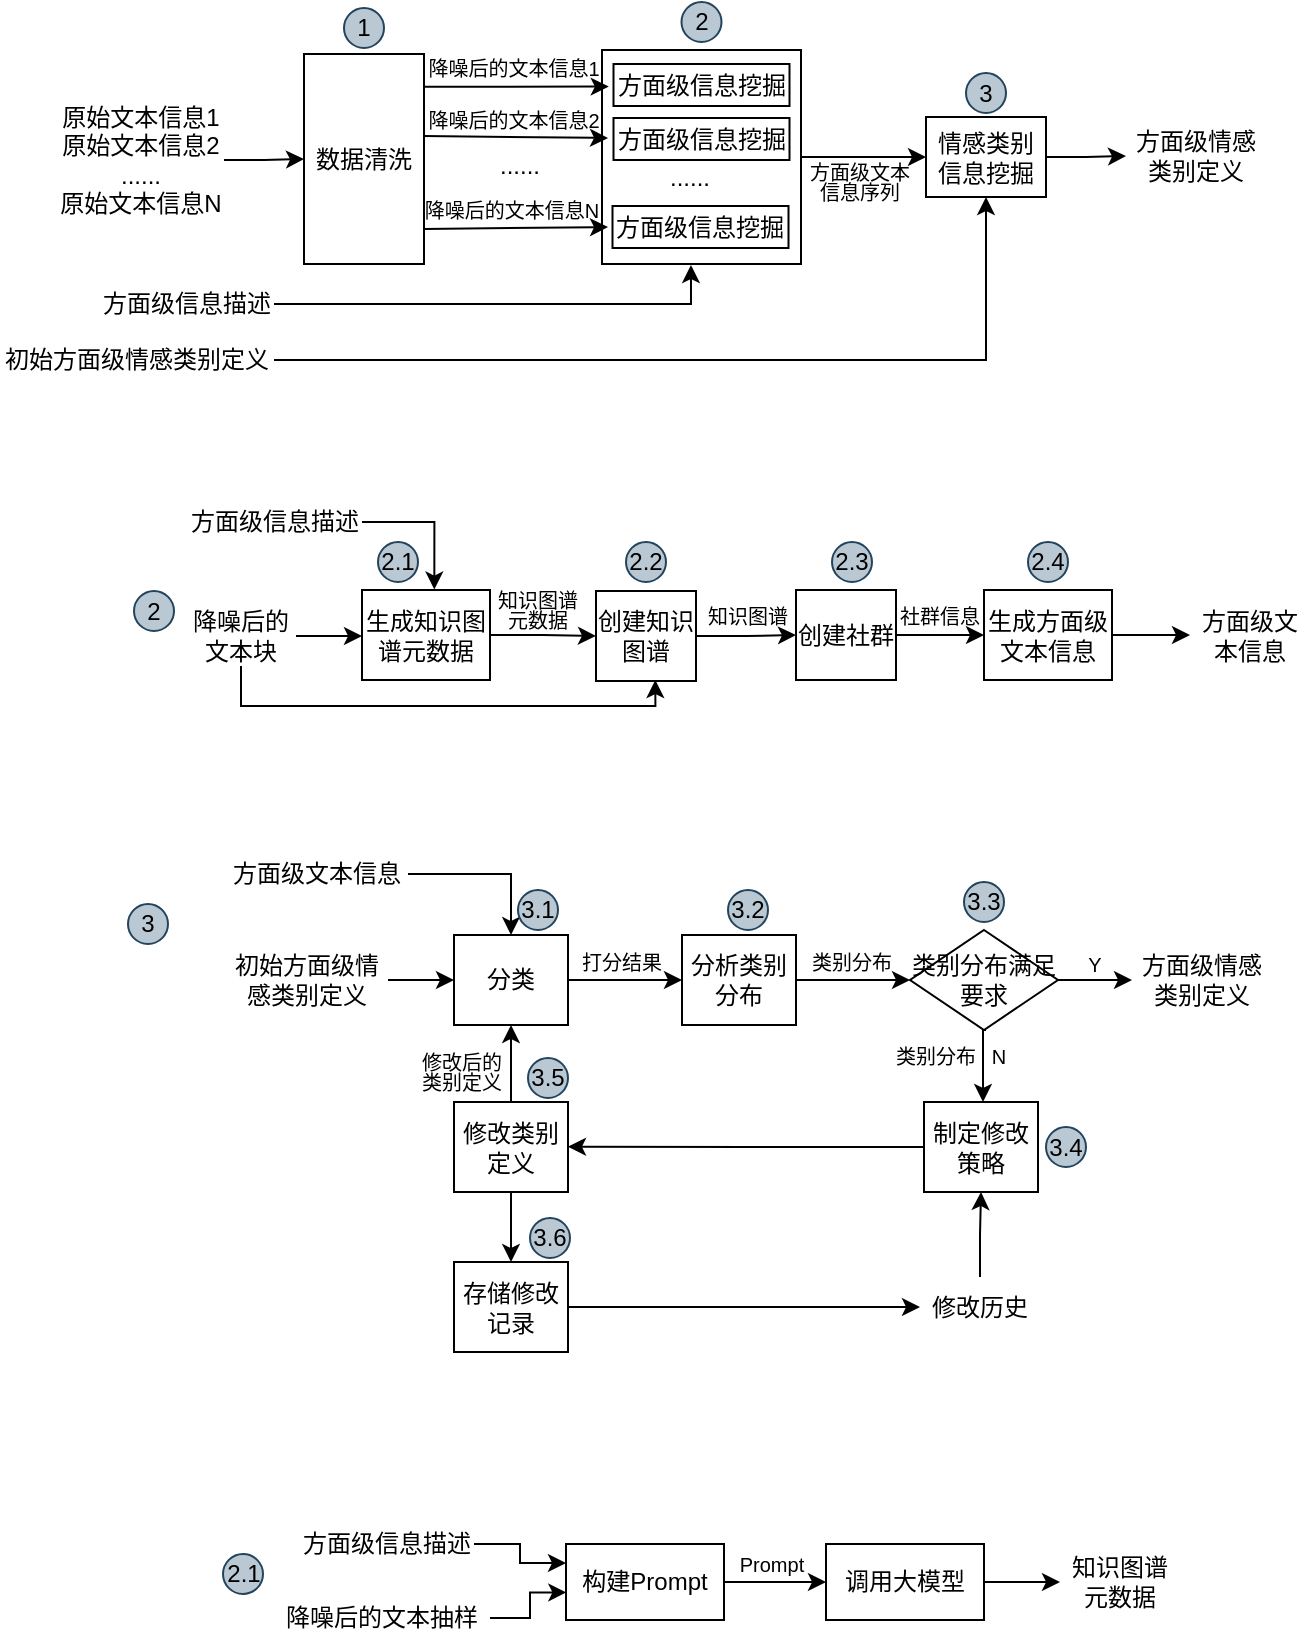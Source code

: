 <mxfile version="24.7.5">
  <diagram name="第 1 页" id="x-QEAbta-AVP9oPIon_w">
    <mxGraphModel dx="1197" dy="771" grid="0" gridSize="10" guides="1" tooltips="1" connect="1" arrows="1" fold="1" page="0" pageScale="1" pageWidth="827" pageHeight="1169" math="0" shadow="0">
      <root>
        <mxCell id="0" />
        <mxCell id="1" parent="0" />
        <mxCell id="vtAz4cOcmQASGgDo1OFz-104" style="edgeStyle=orthogonalEdgeStyle;rounded=0;orthogonalLoop=1;jettySize=auto;html=1;exitX=1;exitY=0.5;exitDx=0;exitDy=0;entryX=0;entryY=0.5;entryDx=0;entryDy=0;" edge="1" parent="1" source="vtAz4cOcmQASGgDo1OFz-1" target="vtAz4cOcmQASGgDo1OFz-2">
          <mxGeometry relative="1" as="geometry" />
        </mxCell>
        <mxCell id="vtAz4cOcmQASGgDo1OFz-1" value="原始文本信息1&lt;div&gt;原始文本信息2&lt;br&gt;&lt;/div&gt;&lt;div&gt;......&lt;/div&gt;&lt;div&gt;原始文本信息N&lt;br&gt;&lt;/div&gt;" style="text;html=1;align=center;verticalAlign=middle;whiteSpace=wrap;rounded=0;" vertex="1" parent="1">
          <mxGeometry x="-215" y="8" width="83" height="62" as="geometry" />
        </mxCell>
        <mxCell id="vtAz4cOcmQASGgDo1OFz-2" value="数据清洗" style="rounded=0;whiteSpace=wrap;html=1;" vertex="1" parent="1">
          <mxGeometry x="-92" y="-14" width="60" height="105" as="geometry" />
        </mxCell>
        <mxCell id="vtAz4cOcmQASGgDo1OFz-14" style="edgeStyle=orthogonalEdgeStyle;rounded=0;orthogonalLoop=1;jettySize=auto;html=1;exitX=1;exitY=0.5;exitDx=0;exitDy=0;entryX=0;entryY=0.5;entryDx=0;entryDy=0;" edge="1" parent="1" source="vtAz4cOcmQASGgDo1OFz-3" target="vtAz4cOcmQASGgDo1OFz-4">
          <mxGeometry relative="1" as="geometry" />
        </mxCell>
        <mxCell id="vtAz4cOcmQASGgDo1OFz-3" value="" style="rounded=0;whiteSpace=wrap;html=1;" vertex="1" parent="1">
          <mxGeometry x="57" y="-16" width="99.5" height="107" as="geometry" />
        </mxCell>
        <mxCell id="vtAz4cOcmQASGgDo1OFz-20" style="edgeStyle=orthogonalEdgeStyle;rounded=0;orthogonalLoop=1;jettySize=auto;html=1;exitX=1;exitY=0.5;exitDx=0;exitDy=0;" edge="1" parent="1" source="vtAz4cOcmQASGgDo1OFz-4" target="vtAz4cOcmQASGgDo1OFz-5">
          <mxGeometry relative="1" as="geometry" />
        </mxCell>
        <mxCell id="vtAz4cOcmQASGgDo1OFz-4" value="情感类别信息挖掘" style="rounded=0;whiteSpace=wrap;html=1;" vertex="1" parent="1">
          <mxGeometry x="219" y="17.5" width="60" height="40" as="geometry" />
        </mxCell>
        <mxCell id="vtAz4cOcmQASGgDo1OFz-5" value="方面级情感类别定义" style="text;html=1;align=center;verticalAlign=middle;whiteSpace=wrap;rounded=0;" vertex="1" parent="1">
          <mxGeometry x="319" y="22" width="70" height="30" as="geometry" />
        </mxCell>
        <mxCell id="vtAz4cOcmQASGgDo1OFz-12" value="方面级信息描述" style="text;html=1;align=center;verticalAlign=middle;whiteSpace=wrap;rounded=0;" vertex="1" parent="1">
          <mxGeometry x="-194" y="96" width="87" height="30" as="geometry" />
        </mxCell>
        <mxCell id="vtAz4cOcmQASGgDo1OFz-15" value="&lt;p style=&quot;line-height: 100%; font-size: 10px;&quot;&gt;&lt;font style=&quot;font-size: 10px;&quot;&gt;方面级文本信息序列&lt;/font&gt;&lt;/p&gt;" style="text;html=1;align=center;verticalAlign=middle;whiteSpace=wrap;rounded=0;spacing=2;fontSize=10;" vertex="1" parent="1">
          <mxGeometry x="160" y="44.5" width="52" height="10" as="geometry" />
        </mxCell>
        <mxCell id="vtAz4cOcmQASGgDo1OFz-18" style="edgeStyle=orthogonalEdgeStyle;rounded=0;orthogonalLoop=1;jettySize=auto;html=1;exitX=1;exitY=0.5;exitDx=0;exitDy=0;entryX=0.5;entryY=1;entryDx=0;entryDy=0;" edge="1" parent="1" source="vtAz4cOcmQASGgDo1OFz-16" target="vtAz4cOcmQASGgDo1OFz-4">
          <mxGeometry relative="1" as="geometry" />
        </mxCell>
        <mxCell id="vtAz4cOcmQASGgDo1OFz-16" value="初始方面级情感类别定义" style="text;html=1;align=center;verticalAlign=middle;whiteSpace=wrap;rounded=0;" vertex="1" parent="1">
          <mxGeometry x="-244" y="124" width="137" height="30" as="geometry" />
        </mxCell>
        <mxCell id="vtAz4cOcmQASGgDo1OFz-19" style="edgeStyle=orthogonalEdgeStyle;rounded=0;orthogonalLoop=1;jettySize=auto;html=1;exitX=1;exitY=0.5;exitDx=0;exitDy=0;entryX=0.447;entryY=1.005;entryDx=0;entryDy=0;entryPerimeter=0;" edge="1" parent="1" source="vtAz4cOcmQASGgDo1OFz-12" target="vtAz4cOcmQASGgDo1OFz-3">
          <mxGeometry relative="1" as="geometry" />
        </mxCell>
        <mxCell id="vtAz4cOcmQASGgDo1OFz-23" value="1" style="ellipse;whiteSpace=wrap;html=1;aspect=fixed;fillColor=#bac8d3;strokeColor=#23445d;" vertex="1" parent="1">
          <mxGeometry x="-72" y="-37" width="20" height="20" as="geometry" />
        </mxCell>
        <mxCell id="vtAz4cOcmQASGgDo1OFz-24" value="2" style="ellipse;whiteSpace=wrap;html=1;aspect=fixed;fillColor=#bac8d3;strokeColor=#23445d;" vertex="1" parent="1">
          <mxGeometry x="96.75" y="-40" width="20" height="20" as="geometry" />
        </mxCell>
        <mxCell id="vtAz4cOcmQASGgDo1OFz-25" value="3" style="ellipse;whiteSpace=wrap;html=1;aspect=fixed;fillColor=#bac8d3;strokeColor=#23445d;" vertex="1" parent="1">
          <mxGeometry x="239" y="-4.5" width="20" height="20" as="geometry" />
        </mxCell>
        <mxCell id="vtAz4cOcmQASGgDo1OFz-26" value="2" style="ellipse;whiteSpace=wrap;html=1;aspect=fixed;fillColor=#bac8d3;strokeColor=#23445d;" vertex="1" parent="1">
          <mxGeometry x="-177" y="254.5" width="20" height="20" as="geometry" />
        </mxCell>
        <mxCell id="vtAz4cOcmQASGgDo1OFz-33" style="edgeStyle=orthogonalEdgeStyle;rounded=0;orthogonalLoop=1;jettySize=auto;html=1;exitX=1;exitY=0.5;exitDx=0;exitDy=0;entryX=0;entryY=0.5;entryDx=0;entryDy=0;" edge="1" parent="1" source="vtAz4cOcmQASGgDo1OFz-27" target="vtAz4cOcmQASGgDo1OFz-28">
          <mxGeometry relative="1" as="geometry" />
        </mxCell>
        <mxCell id="vtAz4cOcmQASGgDo1OFz-27" value="降噪后的文本块" style="text;html=1;align=center;verticalAlign=middle;whiteSpace=wrap;rounded=0;" vertex="1" parent="1">
          <mxGeometry x="-151" y="262" width="55" height="30" as="geometry" />
        </mxCell>
        <mxCell id="vtAz4cOcmQASGgDo1OFz-34" style="edgeStyle=orthogonalEdgeStyle;rounded=0;orthogonalLoop=1;jettySize=auto;html=1;exitX=1;exitY=0.5;exitDx=0;exitDy=0;entryX=0;entryY=0.5;entryDx=0;entryDy=0;" edge="1" parent="1" source="vtAz4cOcmQASGgDo1OFz-28" target="vtAz4cOcmQASGgDo1OFz-29">
          <mxGeometry relative="1" as="geometry" />
        </mxCell>
        <mxCell id="vtAz4cOcmQASGgDo1OFz-28" value="生成知识图谱元数据" style="rounded=0;whiteSpace=wrap;html=1;" vertex="1" parent="1">
          <mxGeometry x="-63" y="254" width="64" height="45" as="geometry" />
        </mxCell>
        <mxCell id="vtAz4cOcmQASGgDo1OFz-37" style="edgeStyle=orthogonalEdgeStyle;rounded=0;orthogonalLoop=1;jettySize=auto;html=1;exitX=1;exitY=0.5;exitDx=0;exitDy=0;entryX=0;entryY=0.5;entryDx=0;entryDy=0;" edge="1" parent="1" source="vtAz4cOcmQASGgDo1OFz-29" target="vtAz4cOcmQASGgDo1OFz-30">
          <mxGeometry relative="1" as="geometry" />
        </mxCell>
        <mxCell id="vtAz4cOcmQASGgDo1OFz-29" value="创建知识图谱" style="rounded=0;whiteSpace=wrap;html=1;" vertex="1" parent="1">
          <mxGeometry x="54" y="254.5" width="50" height="45" as="geometry" />
        </mxCell>
        <mxCell id="vtAz4cOcmQASGgDo1OFz-39" style="edgeStyle=orthogonalEdgeStyle;rounded=0;orthogonalLoop=1;jettySize=auto;html=1;exitX=1;exitY=0.5;exitDx=0;exitDy=0;entryX=0;entryY=0.5;entryDx=0;entryDy=0;" edge="1" parent="1" source="vtAz4cOcmQASGgDo1OFz-30" target="vtAz4cOcmQASGgDo1OFz-31">
          <mxGeometry relative="1" as="geometry" />
        </mxCell>
        <mxCell id="vtAz4cOcmQASGgDo1OFz-30" value="创建社群" style="rounded=0;whiteSpace=wrap;html=1;" vertex="1" parent="1">
          <mxGeometry x="154" y="254" width="50" height="45" as="geometry" />
        </mxCell>
        <mxCell id="vtAz4cOcmQASGgDo1OFz-41" style="edgeStyle=orthogonalEdgeStyle;rounded=0;orthogonalLoop=1;jettySize=auto;html=1;exitX=1;exitY=0.5;exitDx=0;exitDy=0;" edge="1" parent="1" source="vtAz4cOcmQASGgDo1OFz-31" target="vtAz4cOcmQASGgDo1OFz-32">
          <mxGeometry relative="1" as="geometry" />
        </mxCell>
        <mxCell id="vtAz4cOcmQASGgDo1OFz-31" value="生成方面级文本信息" style="rounded=0;whiteSpace=wrap;html=1;" vertex="1" parent="1">
          <mxGeometry x="248" y="254" width="64" height="45" as="geometry" />
        </mxCell>
        <mxCell id="vtAz4cOcmQASGgDo1OFz-32" value="方面级文本信息" style="text;html=1;align=center;verticalAlign=middle;whiteSpace=wrap;rounded=0;" vertex="1" parent="1">
          <mxGeometry x="351" y="261.5" width="60" height="30" as="geometry" />
        </mxCell>
        <mxCell id="vtAz4cOcmQASGgDo1OFz-35" value="&lt;p style=&quot;line-height: 100%; font-size: 10px;&quot;&gt;&lt;font style=&quot;font-size: 10px;&quot;&gt;知识图谱元数据&lt;/font&gt;&lt;/p&gt;" style="text;html=1;align=center;verticalAlign=middle;whiteSpace=wrap;rounded=0;spacing=2;fontSize=10;" vertex="1" parent="1">
          <mxGeometry x="3" y="258.5" width="44" height="10" as="geometry" />
        </mxCell>
        <mxCell id="vtAz4cOcmQASGgDo1OFz-36" style="edgeStyle=orthogonalEdgeStyle;rounded=0;orthogonalLoop=1;jettySize=auto;html=1;exitX=0.5;exitY=1;exitDx=0;exitDy=0;entryX=0.593;entryY=0.989;entryDx=0;entryDy=0;entryPerimeter=0;" edge="1" parent="1" source="vtAz4cOcmQASGgDo1OFz-27" target="vtAz4cOcmQASGgDo1OFz-29">
          <mxGeometry relative="1" as="geometry" />
        </mxCell>
        <mxCell id="vtAz4cOcmQASGgDo1OFz-38" value="&lt;p style=&quot;line-height: 100%; font-size: 10px;&quot;&gt;&lt;font style=&quot;font-size: 10px;&quot;&gt;知识图谱&lt;/font&gt;&lt;/p&gt;" style="text;html=1;align=center;verticalAlign=middle;whiteSpace=wrap;rounded=0;spacing=2;fontSize=10;" vertex="1" parent="1">
          <mxGeometry x="108" y="261.5" width="44" height="10" as="geometry" />
        </mxCell>
        <mxCell id="vtAz4cOcmQASGgDo1OFz-40" value="&lt;p style=&quot;line-height: 100%; font-size: 10px;&quot;&gt;&lt;font style=&quot;font-size: 10px;&quot;&gt;社群信息&lt;/font&gt;&lt;/p&gt;" style="text;html=1;align=center;verticalAlign=middle;whiteSpace=wrap;rounded=0;spacing=2;fontSize=10;" vertex="1" parent="1">
          <mxGeometry x="204" y="262" width="44" height="10" as="geometry" />
        </mxCell>
        <mxCell id="vtAz4cOcmQASGgDo1OFz-42" value="3" style="ellipse;whiteSpace=wrap;html=1;aspect=fixed;fillColor=#bac8d3;strokeColor=#23445d;" vertex="1" parent="1">
          <mxGeometry x="-180" y="411" width="20" height="20" as="geometry" />
        </mxCell>
        <mxCell id="vtAz4cOcmQASGgDo1OFz-55" style="edgeStyle=orthogonalEdgeStyle;rounded=0;orthogonalLoop=1;jettySize=auto;html=1;exitX=1;exitY=0.5;exitDx=0;exitDy=0;entryX=0.5;entryY=0;entryDx=0;entryDy=0;" edge="1" parent="1" source="vtAz4cOcmQASGgDo1OFz-43" target="vtAz4cOcmQASGgDo1OFz-46">
          <mxGeometry relative="1" as="geometry" />
        </mxCell>
        <mxCell id="vtAz4cOcmQASGgDo1OFz-43" value="方面级文本信息" style="text;html=1;align=center;verticalAlign=middle;whiteSpace=wrap;rounded=0;" vertex="1" parent="1">
          <mxGeometry x="-132.5" y="381" width="92.5" height="30" as="geometry" />
        </mxCell>
        <mxCell id="vtAz4cOcmQASGgDo1OFz-53" style="edgeStyle=orthogonalEdgeStyle;rounded=0;orthogonalLoop=1;jettySize=auto;html=1;exitX=1;exitY=0.5;exitDx=0;exitDy=0;entryX=0;entryY=0.5;entryDx=0;entryDy=0;" edge="1" parent="1" source="vtAz4cOcmQASGgDo1OFz-44" target="vtAz4cOcmQASGgDo1OFz-46">
          <mxGeometry relative="1" as="geometry" />
        </mxCell>
        <mxCell id="vtAz4cOcmQASGgDo1OFz-44" value="初始方面级情感类别定义" style="text;html=1;align=center;verticalAlign=middle;whiteSpace=wrap;rounded=0;" vertex="1" parent="1">
          <mxGeometry x="-132.5" y="434" width="82.5" height="30" as="geometry" />
        </mxCell>
        <mxCell id="vtAz4cOcmQASGgDo1OFz-56" style="edgeStyle=orthogonalEdgeStyle;rounded=0;orthogonalLoop=1;jettySize=auto;html=1;exitX=1;exitY=0.5;exitDx=0;exitDy=0;entryX=0;entryY=0.5;entryDx=0;entryDy=0;" edge="1" parent="1" source="vtAz4cOcmQASGgDo1OFz-46" target="vtAz4cOcmQASGgDo1OFz-47">
          <mxGeometry relative="1" as="geometry" />
        </mxCell>
        <mxCell id="vtAz4cOcmQASGgDo1OFz-46" value="分类" style="rounded=0;whiteSpace=wrap;html=1;" vertex="1" parent="1">
          <mxGeometry x="-17" y="426.5" width="57" height="45" as="geometry" />
        </mxCell>
        <mxCell id="vtAz4cOcmQASGgDo1OFz-58" style="edgeStyle=orthogonalEdgeStyle;rounded=0;orthogonalLoop=1;jettySize=auto;html=1;exitX=1;exitY=0.5;exitDx=0;exitDy=0;entryX=0;entryY=0.5;entryDx=0;entryDy=0;" edge="1" parent="1" source="vtAz4cOcmQASGgDo1OFz-47" target="vtAz4cOcmQASGgDo1OFz-48">
          <mxGeometry relative="1" as="geometry" />
        </mxCell>
        <mxCell id="vtAz4cOcmQASGgDo1OFz-47" value="分析类别分布" style="rounded=0;whiteSpace=wrap;html=1;" vertex="1" parent="1">
          <mxGeometry x="97" y="426.5" width="57" height="45" as="geometry" />
        </mxCell>
        <mxCell id="vtAz4cOcmQASGgDo1OFz-60" style="edgeStyle=orthogonalEdgeStyle;rounded=0;orthogonalLoop=1;jettySize=auto;html=1;exitX=1;exitY=0.5;exitDx=0;exitDy=0;" edge="1" parent="1" source="vtAz4cOcmQASGgDo1OFz-48" target="vtAz4cOcmQASGgDo1OFz-49">
          <mxGeometry relative="1" as="geometry" />
        </mxCell>
        <mxCell id="vtAz4cOcmQASGgDo1OFz-62" style="edgeStyle=orthogonalEdgeStyle;rounded=0;orthogonalLoop=1;jettySize=auto;html=1;exitX=0.5;exitY=1;exitDx=0;exitDy=0;entryX=0.5;entryY=0;entryDx=0;entryDy=0;" edge="1" parent="1">
          <mxGeometry relative="1" as="geometry">
            <mxPoint x="249" y="474" as="sourcePoint" />
            <mxPoint x="247.5" y="510" as="targetPoint" />
          </mxGeometry>
        </mxCell>
        <mxCell id="vtAz4cOcmQASGgDo1OFz-48" value="类别分布满足要求" style="rhombus;whiteSpace=wrap;html=1;" vertex="1" parent="1">
          <mxGeometry x="211" y="424" width="74" height="50" as="geometry" />
        </mxCell>
        <mxCell id="vtAz4cOcmQASGgDo1OFz-49" value="方面级情感类别定义" style="text;html=1;align=center;verticalAlign=middle;whiteSpace=wrap;rounded=0;" vertex="1" parent="1">
          <mxGeometry x="322" y="434" width="70" height="30" as="geometry" />
        </mxCell>
        <mxCell id="vtAz4cOcmQASGgDo1OFz-66" style="edgeStyle=orthogonalEdgeStyle;rounded=0;orthogonalLoop=1;jettySize=auto;html=1;exitX=0;exitY=0.5;exitDx=0;exitDy=0;" edge="1" parent="1" source="vtAz4cOcmQASGgDo1OFz-51">
          <mxGeometry relative="1" as="geometry">
            <mxPoint x="40" y="532.333" as="targetPoint" />
          </mxGeometry>
        </mxCell>
        <mxCell id="vtAz4cOcmQASGgDo1OFz-51" value="制定修改策略" style="rounded=0;whiteSpace=wrap;html=1;" vertex="1" parent="1">
          <mxGeometry x="218" y="510" width="57" height="45" as="geometry" />
        </mxCell>
        <mxCell id="vtAz4cOcmQASGgDo1OFz-64" style="edgeStyle=orthogonalEdgeStyle;rounded=0;orthogonalLoop=1;jettySize=auto;html=1;exitX=0.5;exitY=0;exitDx=0;exitDy=0;entryX=0.5;entryY=1;entryDx=0;entryDy=0;" edge="1" parent="1" source="vtAz4cOcmQASGgDo1OFz-52" target="vtAz4cOcmQASGgDo1OFz-46">
          <mxGeometry relative="1" as="geometry" />
        </mxCell>
        <mxCell id="vtAz4cOcmQASGgDo1OFz-69" style="edgeStyle=orthogonalEdgeStyle;rounded=0;orthogonalLoop=1;jettySize=auto;html=1;exitX=0.5;exitY=1;exitDx=0;exitDy=0;entryX=0.5;entryY=0;entryDx=0;entryDy=0;" edge="1" parent="1" source="vtAz4cOcmQASGgDo1OFz-52" target="vtAz4cOcmQASGgDo1OFz-68">
          <mxGeometry relative="1" as="geometry" />
        </mxCell>
        <mxCell id="vtAz4cOcmQASGgDo1OFz-52" value="修改类别定义" style="rounded=0;whiteSpace=wrap;html=1;" vertex="1" parent="1">
          <mxGeometry x="-17" y="510" width="57" height="45" as="geometry" />
        </mxCell>
        <mxCell id="vtAz4cOcmQASGgDo1OFz-57" value="&lt;p style=&quot;line-height: 100%; font-size: 10px;&quot;&gt;打分结果&lt;/p&gt;" style="text;html=1;align=center;verticalAlign=middle;whiteSpace=wrap;rounded=0;spacing=2;fontSize=10;" vertex="1" parent="1">
          <mxGeometry x="45" y="435" width="44" height="10" as="geometry" />
        </mxCell>
        <mxCell id="vtAz4cOcmQASGgDo1OFz-59" value="&lt;p style=&quot;line-height: 100%; font-size: 10px;&quot;&gt;类别分布&lt;/p&gt;" style="text;html=1;align=center;verticalAlign=middle;whiteSpace=wrap;rounded=0;spacing=2;fontSize=10;" vertex="1" parent="1">
          <mxGeometry x="160" y="435" width="44" height="10" as="geometry" />
        </mxCell>
        <mxCell id="vtAz4cOcmQASGgDo1OFz-61" value="&lt;p style=&quot;line-height: 100%; font-size: 10px;&quot;&gt;Y&lt;/p&gt;" style="text;html=1;align=center;verticalAlign=middle;whiteSpace=wrap;rounded=0;spacing=2;fontSize=10;" vertex="1" parent="1">
          <mxGeometry x="296" y="435.5" width="15" height="10" as="geometry" />
        </mxCell>
        <mxCell id="vtAz4cOcmQASGgDo1OFz-63" value="&lt;p style=&quot;line-height: 100%; font-size: 10px;&quot;&gt;N&lt;/p&gt;" style="text;html=1;align=center;verticalAlign=middle;whiteSpace=wrap;rounded=0;spacing=2;fontSize=10;" vertex="1" parent="1">
          <mxGeometry x="248" y="482" width="15" height="10" as="geometry" />
        </mxCell>
        <mxCell id="vtAz4cOcmQASGgDo1OFz-65" value="&lt;p style=&quot;line-height: 100%; font-size: 10px;&quot;&gt;修改后的类别定义&lt;/p&gt;" style="text;html=1;align=center;verticalAlign=middle;whiteSpace=wrap;rounded=0;spacing=2;fontSize=10;" vertex="1" parent="1">
          <mxGeometry x="-35" y="490" width="44" height="10" as="geometry" />
        </mxCell>
        <mxCell id="vtAz4cOcmQASGgDo1OFz-67" value="&lt;p style=&quot;line-height: 100%; font-size: 10px;&quot;&gt;类别分布&lt;/p&gt;" style="text;html=1;align=center;verticalAlign=middle;whiteSpace=wrap;rounded=0;spacing=2;fontSize=10;" vertex="1" parent="1">
          <mxGeometry x="202" y="482" width="44" height="10" as="geometry" />
        </mxCell>
        <mxCell id="vtAz4cOcmQASGgDo1OFz-72" style="edgeStyle=orthogonalEdgeStyle;rounded=0;orthogonalLoop=1;jettySize=auto;html=1;exitX=1;exitY=0.5;exitDx=0;exitDy=0;entryX=0;entryY=0.5;entryDx=0;entryDy=0;" edge="1" parent="1" source="vtAz4cOcmQASGgDo1OFz-68" target="vtAz4cOcmQASGgDo1OFz-71">
          <mxGeometry relative="1" as="geometry" />
        </mxCell>
        <mxCell id="vtAz4cOcmQASGgDo1OFz-68" value="存储修改记录" style="rounded=0;whiteSpace=wrap;html=1;" vertex="1" parent="1">
          <mxGeometry x="-17" y="590" width="57" height="45" as="geometry" />
        </mxCell>
        <mxCell id="vtAz4cOcmQASGgDo1OFz-73" style="edgeStyle=orthogonalEdgeStyle;rounded=0;orthogonalLoop=1;jettySize=auto;html=1;exitX=0.5;exitY=0;exitDx=0;exitDy=0;entryX=0.5;entryY=1;entryDx=0;entryDy=0;" edge="1" parent="1" source="vtAz4cOcmQASGgDo1OFz-71" target="vtAz4cOcmQASGgDo1OFz-51">
          <mxGeometry relative="1" as="geometry" />
        </mxCell>
        <mxCell id="vtAz4cOcmQASGgDo1OFz-71" value="修改历史" style="text;html=1;align=center;verticalAlign=middle;whiteSpace=wrap;rounded=0;" vertex="1" parent="1">
          <mxGeometry x="216" y="597.5" width="60" height="30" as="geometry" />
        </mxCell>
        <mxCell id="vtAz4cOcmQASGgDo1OFz-75" value="方面级信息描述" style="text;html=1;align=center;verticalAlign=middle;whiteSpace=wrap;rounded=0;" vertex="1" parent="1">
          <mxGeometry x="-150" y="205" width="87" height="30" as="geometry" />
        </mxCell>
        <mxCell id="vtAz4cOcmQASGgDo1OFz-76" style="edgeStyle=orthogonalEdgeStyle;rounded=0;orthogonalLoop=1;jettySize=auto;html=1;exitX=1;exitY=0.5;exitDx=0;exitDy=0;entryX=0.565;entryY=-0.005;entryDx=0;entryDy=0;entryPerimeter=0;" edge="1" parent="1" source="vtAz4cOcmQASGgDo1OFz-75" target="vtAz4cOcmQASGgDo1OFz-28">
          <mxGeometry relative="1" as="geometry" />
        </mxCell>
        <mxCell id="vtAz4cOcmQASGgDo1OFz-78" value="2.1" style="ellipse;whiteSpace=wrap;html=1;aspect=fixed;fillColor=#bac8d3;strokeColor=#23445d;" vertex="1" parent="1">
          <mxGeometry x="-55" y="230" width="20" height="20" as="geometry" />
        </mxCell>
        <mxCell id="vtAz4cOcmQASGgDo1OFz-79" value="2.2" style="ellipse;whiteSpace=wrap;html=1;aspect=fixed;fillColor=#bac8d3;strokeColor=#23445d;" vertex="1" parent="1">
          <mxGeometry x="69" y="230" width="20" height="20" as="geometry" />
        </mxCell>
        <mxCell id="vtAz4cOcmQASGgDo1OFz-80" value="2.3" style="ellipse;whiteSpace=wrap;html=1;aspect=fixed;fillColor=#bac8d3;strokeColor=#23445d;" vertex="1" parent="1">
          <mxGeometry x="172" y="230" width="20" height="20" as="geometry" />
        </mxCell>
        <mxCell id="vtAz4cOcmQASGgDo1OFz-81" value="2.4" style="ellipse;whiteSpace=wrap;html=1;aspect=fixed;fillColor=#bac8d3;strokeColor=#23445d;" vertex="1" parent="1">
          <mxGeometry x="270" y="230" width="20" height="20" as="geometry" />
        </mxCell>
        <mxCell id="vtAz4cOcmQASGgDo1OFz-82" value="3.1" style="ellipse;whiteSpace=wrap;html=1;aspect=fixed;fillColor=#bac8d3;strokeColor=#23445d;" vertex="1" parent="1">
          <mxGeometry x="15" y="404" width="20" height="20" as="geometry" />
        </mxCell>
        <mxCell id="vtAz4cOcmQASGgDo1OFz-83" value="3.2" style="ellipse;whiteSpace=wrap;html=1;aspect=fixed;fillColor=#bac8d3;strokeColor=#23445d;" vertex="1" parent="1">
          <mxGeometry x="120" y="404" width="20" height="20" as="geometry" />
        </mxCell>
        <mxCell id="vtAz4cOcmQASGgDo1OFz-84" value="3.3" style="ellipse;whiteSpace=wrap;html=1;aspect=fixed;fillColor=#bac8d3;strokeColor=#23445d;" vertex="1" parent="1">
          <mxGeometry x="238" y="400" width="20" height="20" as="geometry" />
        </mxCell>
        <mxCell id="vtAz4cOcmQASGgDo1OFz-85" value="3.4" style="ellipse;whiteSpace=wrap;html=1;aspect=fixed;fillColor=#bac8d3;strokeColor=#23445d;" vertex="1" parent="1">
          <mxGeometry x="279" y="522.5" width="20" height="20" as="geometry" />
        </mxCell>
        <mxCell id="vtAz4cOcmQASGgDo1OFz-86" value="3.5" style="ellipse;whiteSpace=wrap;html=1;aspect=fixed;fillColor=#bac8d3;strokeColor=#23445d;" vertex="1" parent="1">
          <mxGeometry x="20" y="488" width="20" height="20" as="geometry" />
        </mxCell>
        <mxCell id="vtAz4cOcmQASGgDo1OFz-87" value="3.6" style="ellipse;whiteSpace=wrap;html=1;aspect=fixed;fillColor=#bac8d3;strokeColor=#23445d;" vertex="1" parent="1">
          <mxGeometry x="21" y="568" width="20" height="20" as="geometry" />
        </mxCell>
        <mxCell id="vtAz4cOcmQASGgDo1OFz-88" value="2.1" style="ellipse;whiteSpace=wrap;html=1;aspect=fixed;fillColor=#bac8d3;strokeColor=#23445d;" vertex="1" parent="1">
          <mxGeometry x="-132.5" y="736" width="20" height="20" as="geometry" />
        </mxCell>
        <mxCell id="vtAz4cOcmQASGgDo1OFz-95" style="edgeStyle=orthogonalEdgeStyle;rounded=0;orthogonalLoop=1;jettySize=auto;html=1;exitX=1;exitY=0.5;exitDx=0;exitDy=0;entryX=0;entryY=0.25;entryDx=0;entryDy=0;" edge="1" parent="1" source="vtAz4cOcmQASGgDo1OFz-89" target="vtAz4cOcmQASGgDo1OFz-93">
          <mxGeometry relative="1" as="geometry" />
        </mxCell>
        <mxCell id="vtAz4cOcmQASGgDo1OFz-89" value="方面级信息描述" style="text;html=1;align=center;verticalAlign=middle;whiteSpace=wrap;rounded=0;" vertex="1" parent="1">
          <mxGeometry x="-94" y="716" width="87" height="30" as="geometry" />
        </mxCell>
        <mxCell id="vtAz4cOcmQASGgDo1OFz-90" value="降噪后的文本抽样" style="text;html=1;align=center;verticalAlign=middle;whiteSpace=wrap;rounded=0;" vertex="1" parent="1">
          <mxGeometry x="-107" y="753" width="108" height="30" as="geometry" />
        </mxCell>
        <mxCell id="vtAz4cOcmQASGgDo1OFz-99" style="edgeStyle=orthogonalEdgeStyle;rounded=0;orthogonalLoop=1;jettySize=auto;html=1;exitX=1;exitY=0.5;exitDx=0;exitDy=0;entryX=0;entryY=0.5;entryDx=0;entryDy=0;" edge="1" parent="1" source="vtAz4cOcmQASGgDo1OFz-93" target="vtAz4cOcmQASGgDo1OFz-98">
          <mxGeometry relative="1" as="geometry" />
        </mxCell>
        <mxCell id="vtAz4cOcmQASGgDo1OFz-93" value="构建Prompt" style="rounded=0;whiteSpace=wrap;html=1;" vertex="1" parent="1">
          <mxGeometry x="39" y="731" width="79" height="38" as="geometry" />
        </mxCell>
        <mxCell id="vtAz4cOcmQASGgDo1OFz-94" value="知识图谱元数据" style="text;html=1;align=center;verticalAlign=middle;whiteSpace=wrap;rounded=0;" vertex="1" parent="1">
          <mxGeometry x="286" y="735" width="60" height="30" as="geometry" />
        </mxCell>
        <mxCell id="vtAz4cOcmQASGgDo1OFz-96" style="edgeStyle=orthogonalEdgeStyle;rounded=0;orthogonalLoop=1;jettySize=auto;html=1;exitX=1;exitY=0.5;exitDx=0;exitDy=0;entryX=0.002;entryY=0.637;entryDx=0;entryDy=0;entryPerimeter=0;" edge="1" parent="1" source="vtAz4cOcmQASGgDo1OFz-90" target="vtAz4cOcmQASGgDo1OFz-93">
          <mxGeometry relative="1" as="geometry" />
        </mxCell>
        <mxCell id="vtAz4cOcmQASGgDo1OFz-102" style="edgeStyle=orthogonalEdgeStyle;rounded=0;orthogonalLoop=1;jettySize=auto;html=1;exitX=1;exitY=0.5;exitDx=0;exitDy=0;" edge="1" parent="1" source="vtAz4cOcmQASGgDo1OFz-98" target="vtAz4cOcmQASGgDo1OFz-94">
          <mxGeometry relative="1" as="geometry" />
        </mxCell>
        <mxCell id="vtAz4cOcmQASGgDo1OFz-98" value="调用大模型" style="rounded=0;whiteSpace=wrap;html=1;" vertex="1" parent="1">
          <mxGeometry x="169" y="731" width="79" height="38" as="geometry" />
        </mxCell>
        <mxCell id="vtAz4cOcmQASGgDo1OFz-100" value="&lt;p style=&quot;line-height: 100%; font-size: 10px;&quot;&gt;Prompt&lt;/p&gt;" style="text;html=1;align=center;verticalAlign=middle;whiteSpace=wrap;rounded=0;spacing=2;fontSize=10;" vertex="1" parent="1">
          <mxGeometry x="120" y="736" width="44" height="10" as="geometry" />
        </mxCell>
        <mxCell id="vtAz4cOcmQASGgDo1OFz-105" value="方面级信息挖掘" style="rounded=0;whiteSpace=wrap;html=1;" vertex="1" parent="1">
          <mxGeometry x="62.75" y="-9" width="88" height="21" as="geometry" />
        </mxCell>
        <mxCell id="vtAz4cOcmQASGgDo1OFz-106" value="方面级信息挖掘" style="rounded=0;whiteSpace=wrap;html=1;" vertex="1" parent="1">
          <mxGeometry x="62.75" y="18" width="88" height="21" as="geometry" />
        </mxCell>
        <mxCell id="vtAz4cOcmQASGgDo1OFz-107" value="......" style="text;html=1;align=center;verticalAlign=middle;whiteSpace=wrap;rounded=0;" vertex="1" parent="1">
          <mxGeometry x="85.25" y="37" width="32" height="21" as="geometry" />
        </mxCell>
        <mxCell id="vtAz4cOcmQASGgDo1OFz-108" value="方面级信息挖掘" style="rounded=0;whiteSpace=wrap;html=1;" vertex="1" parent="1">
          <mxGeometry x="62.25" y="62" width="88" height="21" as="geometry" />
        </mxCell>
        <mxCell id="vtAz4cOcmQASGgDo1OFz-109" value="" style="endArrow=classic;html=1;rounded=0;entryX=0.034;entryY=0.171;entryDx=0;entryDy=0;entryPerimeter=0;exitX=0.996;exitY=0.156;exitDx=0;exitDy=0;exitPerimeter=0;" edge="1" parent="1" source="vtAz4cOcmQASGgDo1OFz-2" target="vtAz4cOcmQASGgDo1OFz-3">
          <mxGeometry width="50" height="50" relative="1" as="geometry">
            <mxPoint x="-23.5" y="3" as="sourcePoint" />
            <mxPoint x="42.5" y="2" as="targetPoint" />
          </mxGeometry>
        </mxCell>
        <mxCell id="vtAz4cOcmQASGgDo1OFz-110" value="&lt;p style=&quot;line-height: 100%; font-size: 10px;&quot;&gt;降噪后的文本信息1&lt;/p&gt;" style="text;html=1;align=center;verticalAlign=middle;whiteSpace=wrap;rounded=0;spacing=2;fontSize=10;" vertex="1" parent="1">
          <mxGeometry x="-31" y="-12" width="88" height="10" as="geometry" />
        </mxCell>
        <mxCell id="vtAz4cOcmQASGgDo1OFz-111" value="" style="endArrow=classic;html=1;rounded=0;entryX=0.034;entryY=0.171;entryDx=0;entryDy=0;entryPerimeter=0;exitX=0.996;exitY=0.391;exitDx=0;exitDy=0;exitPerimeter=0;" edge="1" parent="1" source="vtAz4cOcmQASGgDo1OFz-2">
          <mxGeometry width="50" height="50" relative="1" as="geometry">
            <mxPoint x="-23.5" y="29" as="sourcePoint" />
            <mxPoint x="60" y="28" as="targetPoint" />
          </mxGeometry>
        </mxCell>
        <mxCell id="vtAz4cOcmQASGgDo1OFz-112" value="&lt;p style=&quot;line-height: 100%; font-size: 10px;&quot;&gt;降噪后的文本信息2&lt;/p&gt;" style="text;html=1;align=center;verticalAlign=middle;whiteSpace=wrap;rounded=0;spacing=2;fontSize=10;" vertex="1" parent="1">
          <mxGeometry x="-31" y="14" width="88" height="10" as="geometry" />
        </mxCell>
        <mxCell id="vtAz4cOcmQASGgDo1OFz-113" value="" style="endArrow=classic;html=1;rounded=0;entryX=0.034;entryY=0.171;entryDx=0;entryDy=0;entryPerimeter=0;exitX=1;exitY=0.833;exitDx=0;exitDy=0;exitPerimeter=0;" edge="1" parent="1" source="vtAz4cOcmQASGgDo1OFz-2">
          <mxGeometry width="50" height="50" relative="1" as="geometry">
            <mxPoint x="-23.5" y="73.5" as="sourcePoint" />
            <mxPoint x="60" y="72.5" as="targetPoint" />
          </mxGeometry>
        </mxCell>
        <mxCell id="vtAz4cOcmQASGgDo1OFz-114" value="&lt;p style=&quot;line-height: 100%; font-size: 10px;&quot;&gt;降噪后的文本信息N&lt;/p&gt;" style="text;html=1;align=center;verticalAlign=middle;whiteSpace=wrap;rounded=0;spacing=2;fontSize=10;" vertex="1" parent="1">
          <mxGeometry x="-33" y="58.5" width="90" height="10" as="geometry" />
        </mxCell>
        <mxCell id="vtAz4cOcmQASGgDo1OFz-115" value="......" style="text;html=1;align=center;verticalAlign=middle;whiteSpace=wrap;rounded=0;" vertex="1" parent="1">
          <mxGeometry y="31" width="32" height="21" as="geometry" />
        </mxCell>
      </root>
    </mxGraphModel>
  </diagram>
</mxfile>
